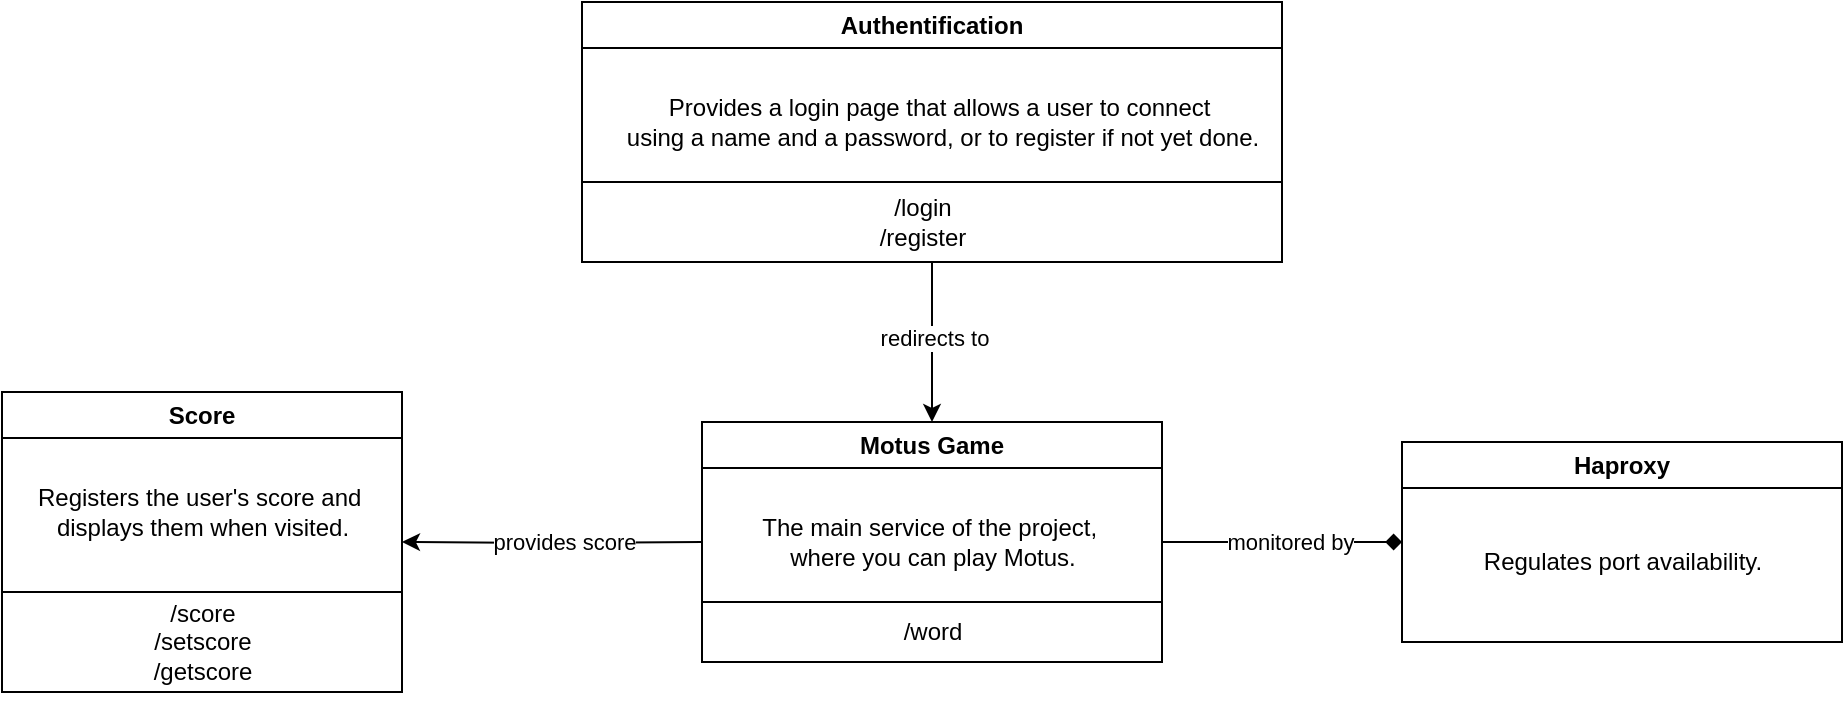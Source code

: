 <mxfile version="24.0.7" type="device">
  <diagram id="3cSCF1uUVdt48iSn9I55" name="Page-1">
    <mxGraphModel dx="2924" dy="1098" grid="1" gridSize="10" guides="1" tooltips="1" connect="1" arrows="1" fold="1" page="1" pageScale="1" pageWidth="850" pageHeight="1100" math="0" shadow="0">
      <root>
        <mxCell id="0" />
        <mxCell id="1" parent="0" />
        <mxCell id="g8C-DD43J0x92x9kMrlg-35" style="edgeStyle=orthogonalEdgeStyle;rounded=0;orthogonalLoop=1;jettySize=auto;html=1;entryX=0;entryY=0.5;entryDx=0;entryDy=0;endArrow=diamond;endFill=1;" parent="1" source="g8C-DD43J0x92x9kMrlg-1" target="g8C-DD43J0x92x9kMrlg-7" edge="1">
          <mxGeometry relative="1" as="geometry" />
        </mxCell>
        <mxCell id="g8C-DD43J0x92x9kMrlg-36" value="monitored by" style="edgeLabel;html=1;align=center;verticalAlign=middle;resizable=0;points=[];" parent="g8C-DD43J0x92x9kMrlg-35" vertex="1" connectable="0">
          <mxGeometry x="-0.223" y="2" relative="1" as="geometry">
            <mxPoint x="17" y="2" as="offset" />
          </mxGeometry>
        </mxCell>
        <mxCell id="g8C-DD43J0x92x9kMrlg-1" value="Motus Game" style="swimlane;whiteSpace=wrap;html=1;" parent="1" vertex="1">
          <mxGeometry x="310" y="480" width="230" height="120" as="geometry" />
        </mxCell>
        <mxCell id="g8C-DD43J0x92x9kMrlg-2" value="The main service of the project,&amp;nbsp;&lt;div&gt;where you can play Motus.&lt;/div&gt;" style="text;html=1;align=center;verticalAlign=middle;resizable=0;points=[];autosize=1;strokeColor=none;fillColor=none;" parent="g8C-DD43J0x92x9kMrlg-1" vertex="1">
          <mxGeometry x="20" y="40" width="190" height="40" as="geometry" />
        </mxCell>
        <mxCell id="g8C-DD43J0x92x9kMrlg-5" value="" style="rounded=0;whiteSpace=wrap;html=1;" parent="g8C-DD43J0x92x9kMrlg-1" vertex="1">
          <mxGeometry y="90" width="230" height="30" as="geometry" />
        </mxCell>
        <mxCell id="g8C-DD43J0x92x9kMrlg-4" value="/word" style="text;html=1;align=center;verticalAlign=middle;resizable=0;points=[];autosize=1;strokeColor=none;fillColor=none;" parent="g8C-DD43J0x92x9kMrlg-1" vertex="1">
          <mxGeometry x="90" y="90" width="50" height="30" as="geometry" />
        </mxCell>
        <mxCell id="g8C-DD43J0x92x9kMrlg-7" value="Haproxy" style="swimlane;whiteSpace=wrap;html=1;" parent="1" vertex="1">
          <mxGeometry x="660" y="490" width="220" height="100" as="geometry" />
        </mxCell>
        <mxCell id="g8C-DD43J0x92x9kMrlg-8" value="Regulates port availability." style="text;html=1;align=center;verticalAlign=middle;resizable=0;points=[];autosize=1;strokeColor=none;fillColor=none;" parent="g8C-DD43J0x92x9kMrlg-7" vertex="1">
          <mxGeometry x="30" y="45" width="160" height="30" as="geometry" />
        </mxCell>
        <mxCell id="g8C-DD43J0x92x9kMrlg-11" value="Score" style="swimlane;whiteSpace=wrap;html=1;" parent="1" vertex="1">
          <mxGeometry x="-40" y="465" width="200" height="150" as="geometry" />
        </mxCell>
        <mxCell id="g8C-DD43J0x92x9kMrlg-12" value="Registers the user&#39;s score and&amp;nbsp;&lt;div&gt;displays them when visited.&lt;/div&gt;" style="text;html=1;align=center;verticalAlign=middle;resizable=0;points=[];autosize=1;strokeColor=none;fillColor=none;" parent="g8C-DD43J0x92x9kMrlg-11" vertex="1">
          <mxGeometry x="5" y="40" width="190" height="40" as="geometry" />
        </mxCell>
        <mxCell id="g8C-DD43J0x92x9kMrlg-16" value="" style="rounded=0;whiteSpace=wrap;html=1;" parent="g8C-DD43J0x92x9kMrlg-11" vertex="1">
          <mxGeometry y="100" width="200" height="50" as="geometry" />
        </mxCell>
        <mxCell id="g8C-DD43J0x92x9kMrlg-13" value="/score&lt;div&gt;/setscore&lt;/div&gt;&lt;div&gt;/getscore&lt;/div&gt;" style="text;html=1;align=center;verticalAlign=middle;resizable=0;points=[];autosize=1;strokeColor=none;fillColor=none;" parent="g8C-DD43J0x92x9kMrlg-11" vertex="1">
          <mxGeometry x="65" y="95" width="70" height="60" as="geometry" />
        </mxCell>
        <mxCell id="g8C-DD43J0x92x9kMrlg-17" value="Authentification" style="swimlane;whiteSpace=wrap;html=1;" parent="1" vertex="1">
          <mxGeometry x="250" y="270" width="350" height="130" as="geometry" />
        </mxCell>
        <mxCell id="g8C-DD43J0x92x9kMrlg-18" value="Provides a login page that allows a user to connect&amp;nbsp;&lt;div&gt;using a name and a password, or to register if not yet done.&lt;/div&gt;" style="text;html=1;align=center;verticalAlign=middle;resizable=0;points=[];autosize=1;strokeColor=none;fillColor=none;" parent="g8C-DD43J0x92x9kMrlg-17" vertex="1">
          <mxGeometry x="10" y="40" width="340" height="40" as="geometry" />
        </mxCell>
        <mxCell id="g8C-DD43J0x92x9kMrlg-20" value="" style="rounded=0;whiteSpace=wrap;html=1;" parent="g8C-DD43J0x92x9kMrlg-17" vertex="1">
          <mxGeometry y="90" width="350" height="40" as="geometry" />
        </mxCell>
        <mxCell id="g8C-DD43J0x92x9kMrlg-19" value="/login&lt;div&gt;/register&lt;/div&gt;" style="text;html=1;align=center;verticalAlign=middle;resizable=0;points=[];autosize=1;strokeColor=none;fillColor=none;" parent="g8C-DD43J0x92x9kMrlg-17" vertex="1">
          <mxGeometry x="135" y="90" width="70" height="40" as="geometry" />
        </mxCell>
        <mxCell id="g8C-DD43J0x92x9kMrlg-28" style="edgeStyle=orthogonalEdgeStyle;rounded=0;orthogonalLoop=1;jettySize=auto;html=1;entryX=0.5;entryY=0;entryDx=0;entryDy=0;" parent="1" source="g8C-DD43J0x92x9kMrlg-20" target="g8C-DD43J0x92x9kMrlg-1" edge="1">
          <mxGeometry relative="1" as="geometry" />
        </mxCell>
        <mxCell id="g8C-DD43J0x92x9kMrlg-29" value="redirects to" style="edgeLabel;html=1;align=center;verticalAlign=middle;resizable=0;points=[];" parent="g8C-DD43J0x92x9kMrlg-28" vertex="1" connectable="0">
          <mxGeometry x="-0.05" y="1" relative="1" as="geometry">
            <mxPoint as="offset" />
          </mxGeometry>
        </mxCell>
        <mxCell id="g8C-DD43J0x92x9kMrlg-31" style="edgeStyle=orthogonalEdgeStyle;rounded=0;orthogonalLoop=1;jettySize=auto;html=1;entryX=1;entryY=0.5;entryDx=0;entryDy=0;" parent="1" target="g8C-DD43J0x92x9kMrlg-11" edge="1">
          <mxGeometry relative="1" as="geometry">
            <mxPoint x="310" y="540" as="sourcePoint" />
          </mxGeometry>
        </mxCell>
        <mxCell id="g8C-DD43J0x92x9kMrlg-32" value="provides score" style="edgeLabel;html=1;align=center;verticalAlign=middle;resizable=0;points=[];" parent="g8C-DD43J0x92x9kMrlg-31" vertex="1" connectable="0">
          <mxGeometry x="0.338" relative="1" as="geometry">
            <mxPoint x="31" as="offset" />
          </mxGeometry>
        </mxCell>
      </root>
    </mxGraphModel>
  </diagram>
</mxfile>
